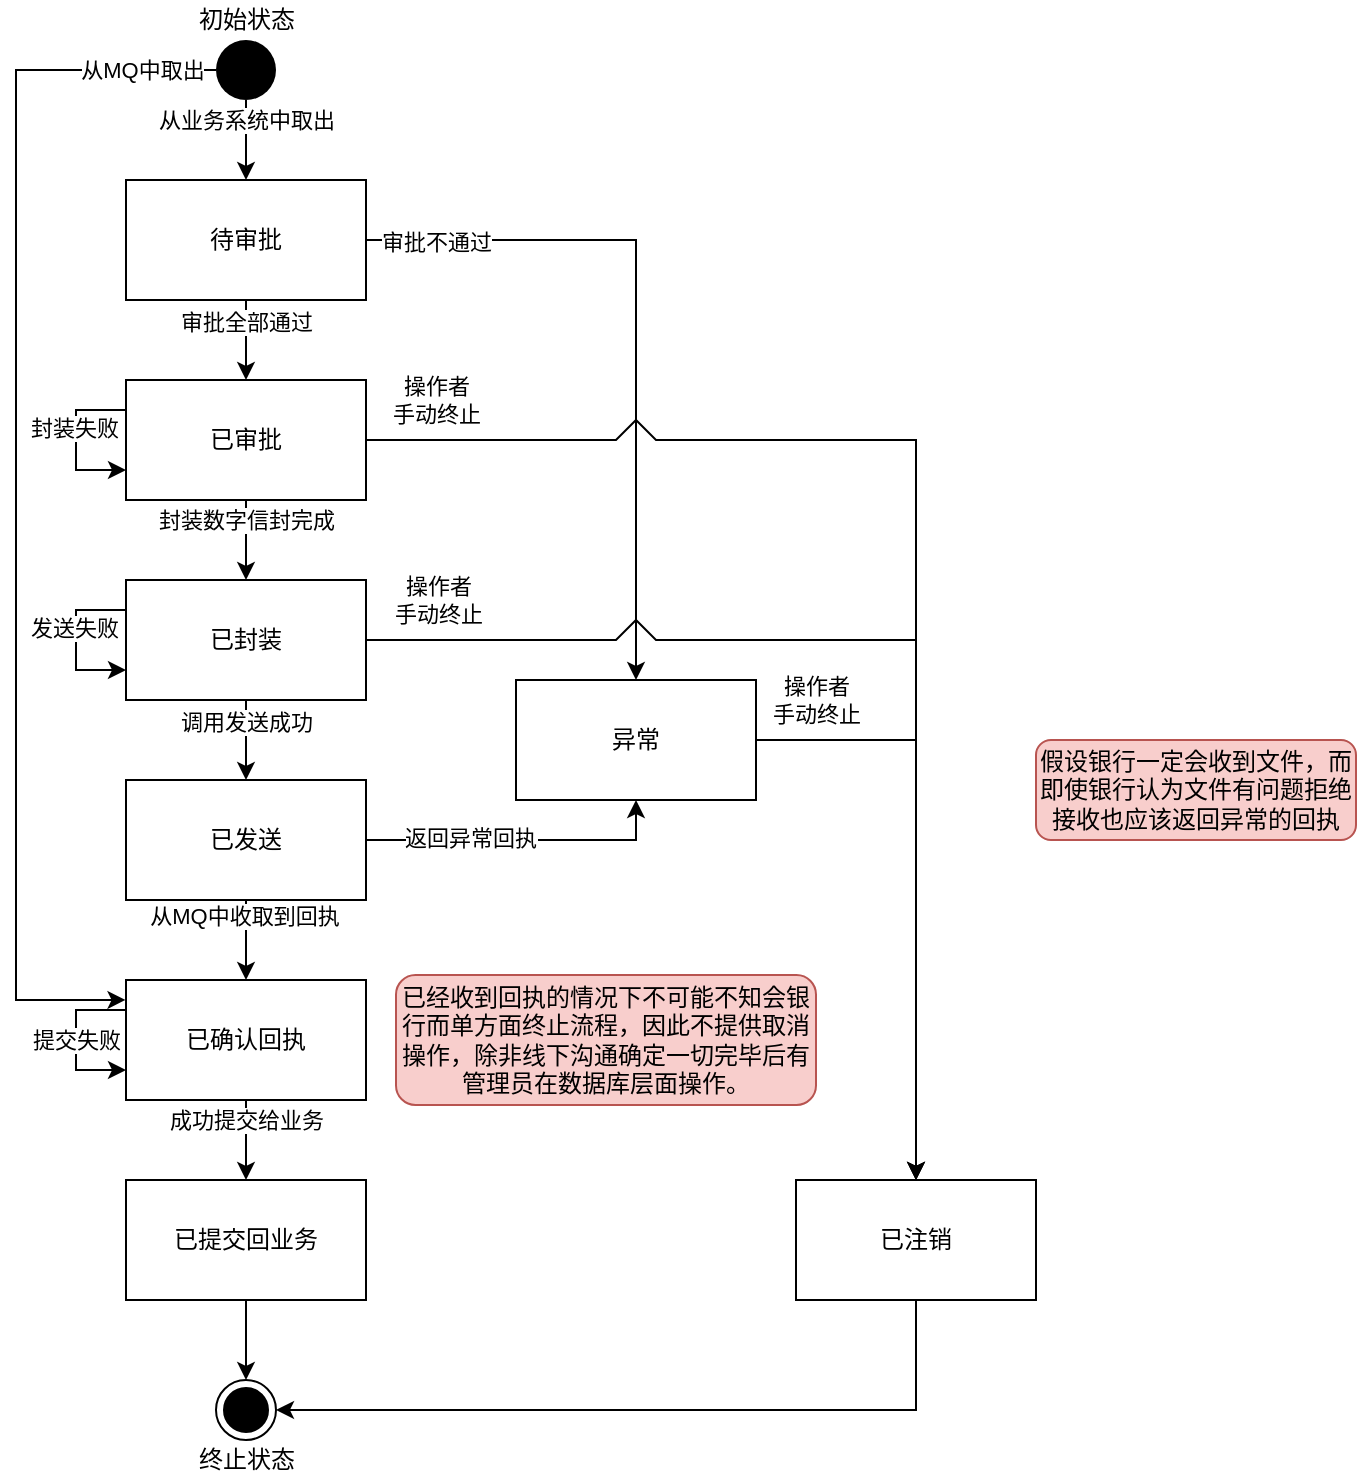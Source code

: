 <mxfile version="13.9.3" type="device"><diagram name="Page-1" id="58cdce13-f638-feb5-8d6f-7d28b1aa9fa0"><mxGraphModel dx="865" dy="410" grid="1" gridSize="10" guides="1" tooltips="1" connect="1" arrows="1" fold="1" page="1" pageScale="1" pageWidth="1100" pageHeight="850" background="#ffffff" math="0" shadow="0"><root><mxCell id="0"/><mxCell id="1" parent="0"/><mxCell id="wgQYebiiMy5cD-y3Fw8G-3" value="" style="edgeStyle=orthogonalEdgeStyle;rounded=0;orthogonalLoop=1;jettySize=auto;html=1;" parent="1" source="wgQYebiiMy5cD-y3Fw8G-1" target="wgQYebiiMy5cD-y3Fw8G-2" edge="1"><mxGeometry relative="1" as="geometry"/></mxCell><mxCell id="KqnIg1IPwONjpcDS6mZb-1" value="从业务系统中取出" style="edgeLabel;html=1;align=center;verticalAlign=middle;resizable=0;points=[];" vertex="1" connectable="0" parent="wgQYebiiMy5cD-y3Fw8G-3"><mxGeometry x="-0.7" relative="1" as="geometry"><mxPoint y="4" as="offset"/></mxGeometry></mxCell><mxCell id="KqnIg1IPwONjpcDS6mZb-2" style="edgeStyle=orthogonalEdgeStyle;rounded=0;orthogonalLoop=1;jettySize=auto;html=1;exitX=0;exitY=0.5;exitDx=0;exitDy=0;entryX=-0.002;entryY=0.166;entryDx=0;entryDy=0;entryPerimeter=0;" edge="1" parent="1" source="wgQYebiiMy5cD-y3Fw8G-1" target="wgQYebiiMy5cD-y3Fw8G-10"><mxGeometry relative="1" as="geometry"><Array as="points"><mxPoint x="100" y="395"/><mxPoint x="100" y="860"/></Array></mxGeometry></mxCell><mxCell id="KqnIg1IPwONjpcDS6mZb-3" value="从MQ中取出" style="edgeLabel;html=1;align=center;verticalAlign=middle;resizable=0;points=[];" vertex="1" connectable="0" parent="KqnIg1IPwONjpcDS6mZb-2"><mxGeometry x="-0.881" relative="1" as="geometry"><mxPoint as="offset"/></mxGeometry></mxCell><mxCell id="wgQYebiiMy5cD-y3Fw8G-1" value="" style="ellipse;fillColor=#000000;strokeColor=none;" parent="1" vertex="1"><mxGeometry x="200" y="380" width="30" height="30" as="geometry"/></mxCell><mxCell id="wgQYebiiMy5cD-y3Fw8G-5" value="" style="edgeStyle=orthogonalEdgeStyle;rounded=0;orthogonalLoop=1;jettySize=auto;html=1;" parent="1" source="wgQYebiiMy5cD-y3Fw8G-2" target="wgQYebiiMy5cD-y3Fw8G-4" edge="1"><mxGeometry relative="1" as="geometry"><Array as="points"><mxPoint x="215" y="520"/><mxPoint x="215" y="520"/></Array></mxGeometry></mxCell><mxCell id="wgQYebiiMy5cD-y3Fw8G-35" value="审批全部通过" style="edgeLabel;html=1;align=center;verticalAlign=middle;resizable=0;points=[];" parent="wgQYebiiMy5cD-y3Fw8G-5" vertex="1" connectable="0"><mxGeometry x="-0.636" relative="1" as="geometry"><mxPoint y="2.79" as="offset"/></mxGeometry></mxCell><mxCell id="wgQYebiiMy5cD-y3Fw8G-18" value="" style="edgeStyle=orthogonalEdgeStyle;rounded=0;orthogonalLoop=1;jettySize=auto;html=1;" parent="1" source="wgQYebiiMy5cD-y3Fw8G-2" target="wgQYebiiMy5cD-y3Fw8G-17" edge="1"><mxGeometry relative="1" as="geometry"/></mxCell><mxCell id="wgQYebiiMy5cD-y3Fw8G-33" value="审批不通过" style="edgeLabel;html=1;align=center;verticalAlign=middle;resizable=0;points=[];" parent="wgQYebiiMy5cD-y3Fw8G-18" vertex="1" connectable="0"><mxGeometry x="-0.81" y="-1" relative="1" as="geometry"><mxPoint x="1" as="offset"/></mxGeometry></mxCell><mxCell id="wgQYebiiMy5cD-y3Fw8G-2" value="待审批" style="whiteSpace=wrap;html=1;perimeterSpacing=0;" parent="1" vertex="1"><mxGeometry x="155" y="450" width="120" height="60" as="geometry"/></mxCell><mxCell id="wgQYebiiMy5cD-y3Fw8G-7" value="" style="edgeStyle=orthogonalEdgeStyle;rounded=0;orthogonalLoop=1;jettySize=auto;html=1;" parent="1" source="wgQYebiiMy5cD-y3Fw8G-4" target="wgQYebiiMy5cD-y3Fw8G-6" edge="1"><mxGeometry relative="1" as="geometry"/></mxCell><mxCell id="wgQYebiiMy5cD-y3Fw8G-36" value="封装数字信封完成" style="edgeLabel;html=1;align=center;verticalAlign=middle;resizable=0;points=[];" parent="wgQYebiiMy5cD-y3Fw8G-7" vertex="1" connectable="0"><mxGeometry x="-0.717" relative="1" as="geometry"><mxPoint y="4.42" as="offset"/></mxGeometry></mxCell><mxCell id="CcjI-veVhqH3TWbwq1IN-2" style="rounded=0;orthogonalLoop=1;jettySize=auto;html=1;exitX=1;exitY=0.5;exitDx=0;exitDy=0;entryX=0.5;entryY=0;entryDx=0;entryDy=0;" parent="1" source="wgQYebiiMy5cD-y3Fw8G-4" target="wgQYebiiMy5cD-y3Fw8G-29" edge="1"><mxGeometry relative="1" as="geometry"><Array as="points"><mxPoint x="400" y="580"/><mxPoint x="410" y="570"/><mxPoint x="420" y="580"/><mxPoint x="550" y="580"/></Array></mxGeometry></mxCell><mxCell id="_86oUdsxId5GbAZ_s0MX-16" value="操作者&lt;br&gt;手动终止" style="edgeLabel;html=1;align=center;verticalAlign=middle;resizable=0;points=[];" parent="CcjI-veVhqH3TWbwq1IN-2" vertex="1" connectable="0"><mxGeometry x="-0.279" y="-2" relative="1" as="geometry"><mxPoint x="-192.43" y="-22" as="offset"/></mxGeometry></mxCell><mxCell id="wgQYebiiMy5cD-y3Fw8G-4" value="已审批" style="whiteSpace=wrap;html=1;perimeterSpacing=0;" parent="1" vertex="1"><mxGeometry x="155" y="550" width="120" height="60" as="geometry"/></mxCell><mxCell id="wgQYebiiMy5cD-y3Fw8G-9" value="" style="edgeStyle=orthogonalEdgeStyle;rounded=0;orthogonalLoop=1;jettySize=auto;html=1;" parent="1" source="wgQYebiiMy5cD-y3Fw8G-6" target="wgQYebiiMy5cD-y3Fw8G-8" edge="1"><mxGeometry relative="1" as="geometry"><Array as="points"><mxPoint x="215" y="720"/><mxPoint x="215" y="720"/></Array></mxGeometry></mxCell><mxCell id="wgQYebiiMy5cD-y3Fw8G-37" value="调用发送成功" style="edgeLabel;html=1;align=center;verticalAlign=middle;resizable=0;points=[];" parent="wgQYebiiMy5cD-y3Fw8G-9" vertex="1" connectable="0"><mxGeometry x="-0.787" relative="1" as="geometry"><mxPoint y="5.81" as="offset"/></mxGeometry></mxCell><mxCell id="CcjI-veVhqH3TWbwq1IN-3" style="rounded=0;orthogonalLoop=1;jettySize=auto;html=1;entryX=0.5;entryY=0;entryDx=0;entryDy=0;exitX=1;exitY=0.5;exitDx=0;exitDy=0;" parent="1" source="wgQYebiiMy5cD-y3Fw8G-6" target="wgQYebiiMy5cD-y3Fw8G-29" edge="1"><mxGeometry relative="1" as="geometry"><mxPoint x="290" y="700" as="sourcePoint"/><Array as="points"><mxPoint x="400" y="680"/><mxPoint x="410" y="670"/><mxPoint x="420" y="680"/><mxPoint x="550" y="680"/></Array></mxGeometry></mxCell><mxCell id="_86oUdsxId5GbAZ_s0MX-15" value="操作者&lt;br&gt;手动终止" style="edgeLabel;html=1;align=center;verticalAlign=middle;resizable=0;points=[];" parent="CcjI-veVhqH3TWbwq1IN-3" vertex="1" connectable="0"><mxGeometry x="-0.146" y="3" relative="1" as="geometry"><mxPoint x="-192.43" y="-17" as="offset"/></mxGeometry></mxCell><mxCell id="wgQYebiiMy5cD-y3Fw8G-6" value="已封装" style="whiteSpace=wrap;html=1;perimeterSpacing=0;" parent="1" vertex="1"><mxGeometry x="155" y="650" width="120" height="60" as="geometry"/></mxCell><mxCell id="wgQYebiiMy5cD-y3Fw8G-11" value="" style="edgeStyle=orthogonalEdgeStyle;rounded=0;orthogonalLoop=1;jettySize=auto;html=1;" parent="1" source="wgQYebiiMy5cD-y3Fw8G-8" target="wgQYebiiMy5cD-y3Fw8G-10" edge="1"><mxGeometry relative="1" as="geometry"/></mxCell><mxCell id="wgQYebiiMy5cD-y3Fw8G-38" value="从MQ中收取到回执" style="edgeLabel;html=1;align=center;verticalAlign=middle;resizable=0;points=[];" parent="wgQYebiiMy5cD-y3Fw8G-11" vertex="1" connectable="0"><mxGeometry x="-0.624" y="-1" relative="1" as="geometry"><mxPoint as="offset"/></mxGeometry></mxCell><mxCell id="wgQYebiiMy5cD-y3Fw8G-21" style="edgeStyle=orthogonalEdgeStyle;rounded=0;orthogonalLoop=1;jettySize=auto;html=1;exitX=1;exitY=0.5;exitDx=0;exitDy=0;entryX=0.5;entryY=1;entryDx=0;entryDy=0;" parent="1" source="wgQYebiiMy5cD-y3Fw8G-8" target="wgQYebiiMy5cD-y3Fw8G-17" edge="1"><mxGeometry relative="1" as="geometry"/></mxCell><mxCell id="wgQYebiiMy5cD-y3Fw8G-27" value="返回异常回执" style="edgeLabel;html=1;align=center;verticalAlign=middle;resizable=0;points=[];" parent="wgQYebiiMy5cD-y3Fw8G-21" vertex="1" connectable="0"><mxGeometry x="-0.332" y="1" relative="1" as="geometry"><mxPoint as="offset"/></mxGeometry></mxCell><mxCell id="wgQYebiiMy5cD-y3Fw8G-8" value="已发送" style="whiteSpace=wrap;html=1;perimeterSpacing=0;" parent="1" vertex="1"><mxGeometry x="155" y="750" width="120" height="60" as="geometry"/></mxCell><mxCell id="wgQYebiiMy5cD-y3Fw8G-13" value="" style="edgeStyle=orthogonalEdgeStyle;rounded=0;orthogonalLoop=1;jettySize=auto;html=1;" parent="1" source="wgQYebiiMy5cD-y3Fw8G-10" target="wgQYebiiMy5cD-y3Fw8G-12" edge="1"><mxGeometry relative="1" as="geometry"/></mxCell><mxCell id="wgQYebiiMy5cD-y3Fw8G-39" value="成功提交给业务" style="edgeLabel;html=1;align=center;verticalAlign=middle;resizable=0;points=[];" parent="wgQYebiiMy5cD-y3Fw8G-13" vertex="1" connectable="0"><mxGeometry x="-0.729" relative="1" as="geometry"><mxPoint y="4.65" as="offset"/></mxGeometry></mxCell><mxCell id="wgQYebiiMy5cD-y3Fw8G-10" value="已确认回执" style="whiteSpace=wrap;html=1;perimeterSpacing=0;" parent="1" vertex="1"><mxGeometry x="155" y="850" width="120" height="60" as="geometry"/></mxCell><mxCell id="wgQYebiiMy5cD-y3Fw8G-24" style="edgeStyle=orthogonalEdgeStyle;rounded=0;orthogonalLoop=1;jettySize=auto;html=1;exitX=0.5;exitY=1;exitDx=0;exitDy=0;entryX=0.5;entryY=0;entryDx=0;entryDy=0;" parent="1" source="wgQYebiiMy5cD-y3Fw8G-12" target="wgQYebiiMy5cD-y3Fw8G-15" edge="1"><mxGeometry relative="1" as="geometry"/></mxCell><mxCell id="wgQYebiiMy5cD-y3Fw8G-12" value="已提交回业务" style="whiteSpace=wrap;html=1;perimeterSpacing=0;" parent="1" vertex="1"><mxGeometry x="155" y="950" width="120" height="60" as="geometry"/></mxCell><mxCell id="wgQYebiiMy5cD-y3Fw8G-14" value="初始状态" style="text;html=1;strokeColor=none;fillColor=none;align=center;verticalAlign=middle;whiteSpace=wrap;rounded=0;" parent="1" vertex="1"><mxGeometry x="187.5" y="360" width="55" height="20" as="geometry"/></mxCell><mxCell id="wgQYebiiMy5cD-y3Fw8G-15" value="" style="ellipse;html=1;shape=endState;fillColor=#000000;strokeColor=#000000;" parent="1" vertex="1"><mxGeometry x="200" y="1050" width="30" height="30" as="geometry"/></mxCell><mxCell id="wgQYebiiMy5cD-y3Fw8G-30" value="" style="edgeStyle=orthogonalEdgeStyle;rounded=0;orthogonalLoop=1;jettySize=auto;html=1;" parent="1" source="wgQYebiiMy5cD-y3Fw8G-17" target="wgQYebiiMy5cD-y3Fw8G-29" edge="1"><mxGeometry relative="1" as="geometry"/></mxCell><mxCell id="wgQYebiiMy5cD-y3Fw8G-40" value="操作者&lt;br&gt;手动终止" style="edgeLabel;html=1;align=center;verticalAlign=middle;resizable=0;points=[];" parent="wgQYebiiMy5cD-y3Fw8G-30" vertex="1" connectable="0"><mxGeometry x="-0.651" y="-4" relative="1" as="geometry"><mxPoint x="-22.57" y="-24.03" as="offset"/></mxGeometry></mxCell><mxCell id="wgQYebiiMy5cD-y3Fw8G-17" value="异常" style="whiteSpace=wrap;html=1;perimeterSpacing=0;" parent="1" vertex="1"><mxGeometry x="350" y="700" width="120" height="60" as="geometry"/></mxCell><mxCell id="wgQYebiiMy5cD-y3Fw8G-31" style="edgeStyle=orthogonalEdgeStyle;rounded=0;orthogonalLoop=1;jettySize=auto;html=1;exitX=0.5;exitY=1;exitDx=0;exitDy=0;entryX=1;entryY=0.5;entryDx=0;entryDy=0;" parent="1" source="wgQYebiiMy5cD-y3Fw8G-29" target="wgQYebiiMy5cD-y3Fw8G-15" edge="1"><mxGeometry relative="1" as="geometry"/></mxCell><mxCell id="wgQYebiiMy5cD-y3Fw8G-29" value="已注销" style="whiteSpace=wrap;html=1;perimeterSpacing=0;" parent="1" vertex="1"><mxGeometry x="490" y="950" width="120" height="60" as="geometry"/></mxCell><mxCell id="wgQYebiiMy5cD-y3Fw8G-34" value="终止状态" style="text;html=1;strokeColor=none;fillColor=none;align=center;verticalAlign=middle;whiteSpace=wrap;rounded=0;" parent="1" vertex="1"><mxGeometry x="187.5" y="1080" width="55" height="20" as="geometry"/></mxCell><mxCell id="_86oUdsxId5GbAZ_s0MX-1" value="假设银行一定会收到文件，而即使银行认为文件有问题拒绝接收也应该返回异常的回执" style="text;html=1;strokeColor=#b85450;fillColor=#f8cecc;align=center;verticalAlign=middle;whiteSpace=wrap;rounded=1;" parent="1" vertex="1"><mxGeometry x="610" y="730" width="160" height="50" as="geometry"/></mxCell><mxCell id="_86oUdsxId5GbAZ_s0MX-7" style="edgeStyle=orthogonalEdgeStyle;rounded=0;orthogonalLoop=1;jettySize=auto;html=1;exitX=0;exitY=0.25;exitDx=0;exitDy=0;entryX=0;entryY=0.75;entryDx=0;entryDy=0;" parent="1" source="wgQYebiiMy5cD-y3Fw8G-4" target="wgQYebiiMy5cD-y3Fw8G-4" edge="1"><mxGeometry relative="1" as="geometry"><Array as="points"><mxPoint x="130" y="565"/><mxPoint x="130" y="595"/></Array></mxGeometry></mxCell><mxCell id="_86oUdsxId5GbAZ_s0MX-8" value="封装失败" style="edgeLabel;html=1;align=center;verticalAlign=middle;resizable=0;points=[];" parent="_86oUdsxId5GbAZ_s0MX-7" vertex="1" connectable="0"><mxGeometry x="-0.375" y="9" relative="1" as="geometry"><mxPoint x="-10" y="9" as="offset"/></mxGeometry></mxCell><mxCell id="_86oUdsxId5GbAZ_s0MX-9" style="edgeStyle=orthogonalEdgeStyle;rounded=0;orthogonalLoop=1;jettySize=auto;html=1;exitX=0;exitY=0.25;exitDx=0;exitDy=0;entryX=0;entryY=0.75;entryDx=0;entryDy=0;" parent="1" source="wgQYebiiMy5cD-y3Fw8G-6" target="wgQYebiiMy5cD-y3Fw8G-6" edge="1"><mxGeometry relative="1" as="geometry"><Array as="points"><mxPoint x="130" y="665"/><mxPoint x="130" y="695"/></Array></mxGeometry></mxCell><mxCell id="_86oUdsxId5GbAZ_s0MX-10" value="发送失败" style="edgeLabel;html=1;align=center;verticalAlign=middle;resizable=0;points=[];" parent="_86oUdsxId5GbAZ_s0MX-9" vertex="1" connectable="0"><mxGeometry x="-0.375" y="9" relative="1" as="geometry"><mxPoint x="-10" y="9" as="offset"/></mxGeometry></mxCell><mxCell id="_86oUdsxId5GbAZ_s0MX-11" style="edgeStyle=orthogonalEdgeStyle;rounded=0;orthogonalLoop=1;jettySize=auto;html=1;exitX=0;exitY=0.25;exitDx=0;exitDy=0;entryX=0;entryY=0.75;entryDx=0;entryDy=0;" parent="1" source="wgQYebiiMy5cD-y3Fw8G-10" target="wgQYebiiMy5cD-y3Fw8G-10" edge="1"><mxGeometry relative="1" as="geometry"><Array as="points"><mxPoint x="130" y="865"/><mxPoint x="130" y="895"/></Array></mxGeometry></mxCell><mxCell id="_86oUdsxId5GbAZ_s0MX-12" value="提交失败" style="edgeLabel;html=1;align=center;verticalAlign=middle;resizable=0;points=[];" parent="_86oUdsxId5GbAZ_s0MX-11" vertex="1" connectable="0"><mxGeometry x="-0.38" y="6" relative="1" as="geometry"><mxPoint x="-6" y="15" as="offset"/></mxGeometry></mxCell><mxCell id="_86oUdsxId5GbAZ_s0MX-13" value="已经收到回执的情况下不可能不知会银行而单方面终止流程，因此不提供取消操作，除非线下沟通确定一切完毕后有管理员在数据库层面操作。" style="text;html=1;strokeColor=#b85450;fillColor=#f8cecc;align=center;verticalAlign=middle;whiteSpace=wrap;rounded=1;" parent="1" vertex="1"><mxGeometry x="290" y="847.5" width="210" height="65" as="geometry"/></mxCell></root></mxGraphModel></diagram></mxfile>